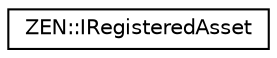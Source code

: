 digraph "Graphical Class Hierarchy"
{
 // LATEX_PDF_SIZE
  edge [fontname="Helvetica",fontsize="10",labelfontname="Helvetica",labelfontsize="10"];
  node [fontname="Helvetica",fontsize="10",shape=record];
  rankdir="LR";
  Node0 [label="ZEN::IRegisteredAsset",height=0.2,width=0.4,color="black", fillcolor="white", style="filled",URL="$classZEN_1_1IRegisteredAsset.html",tooltip=" "];
}
